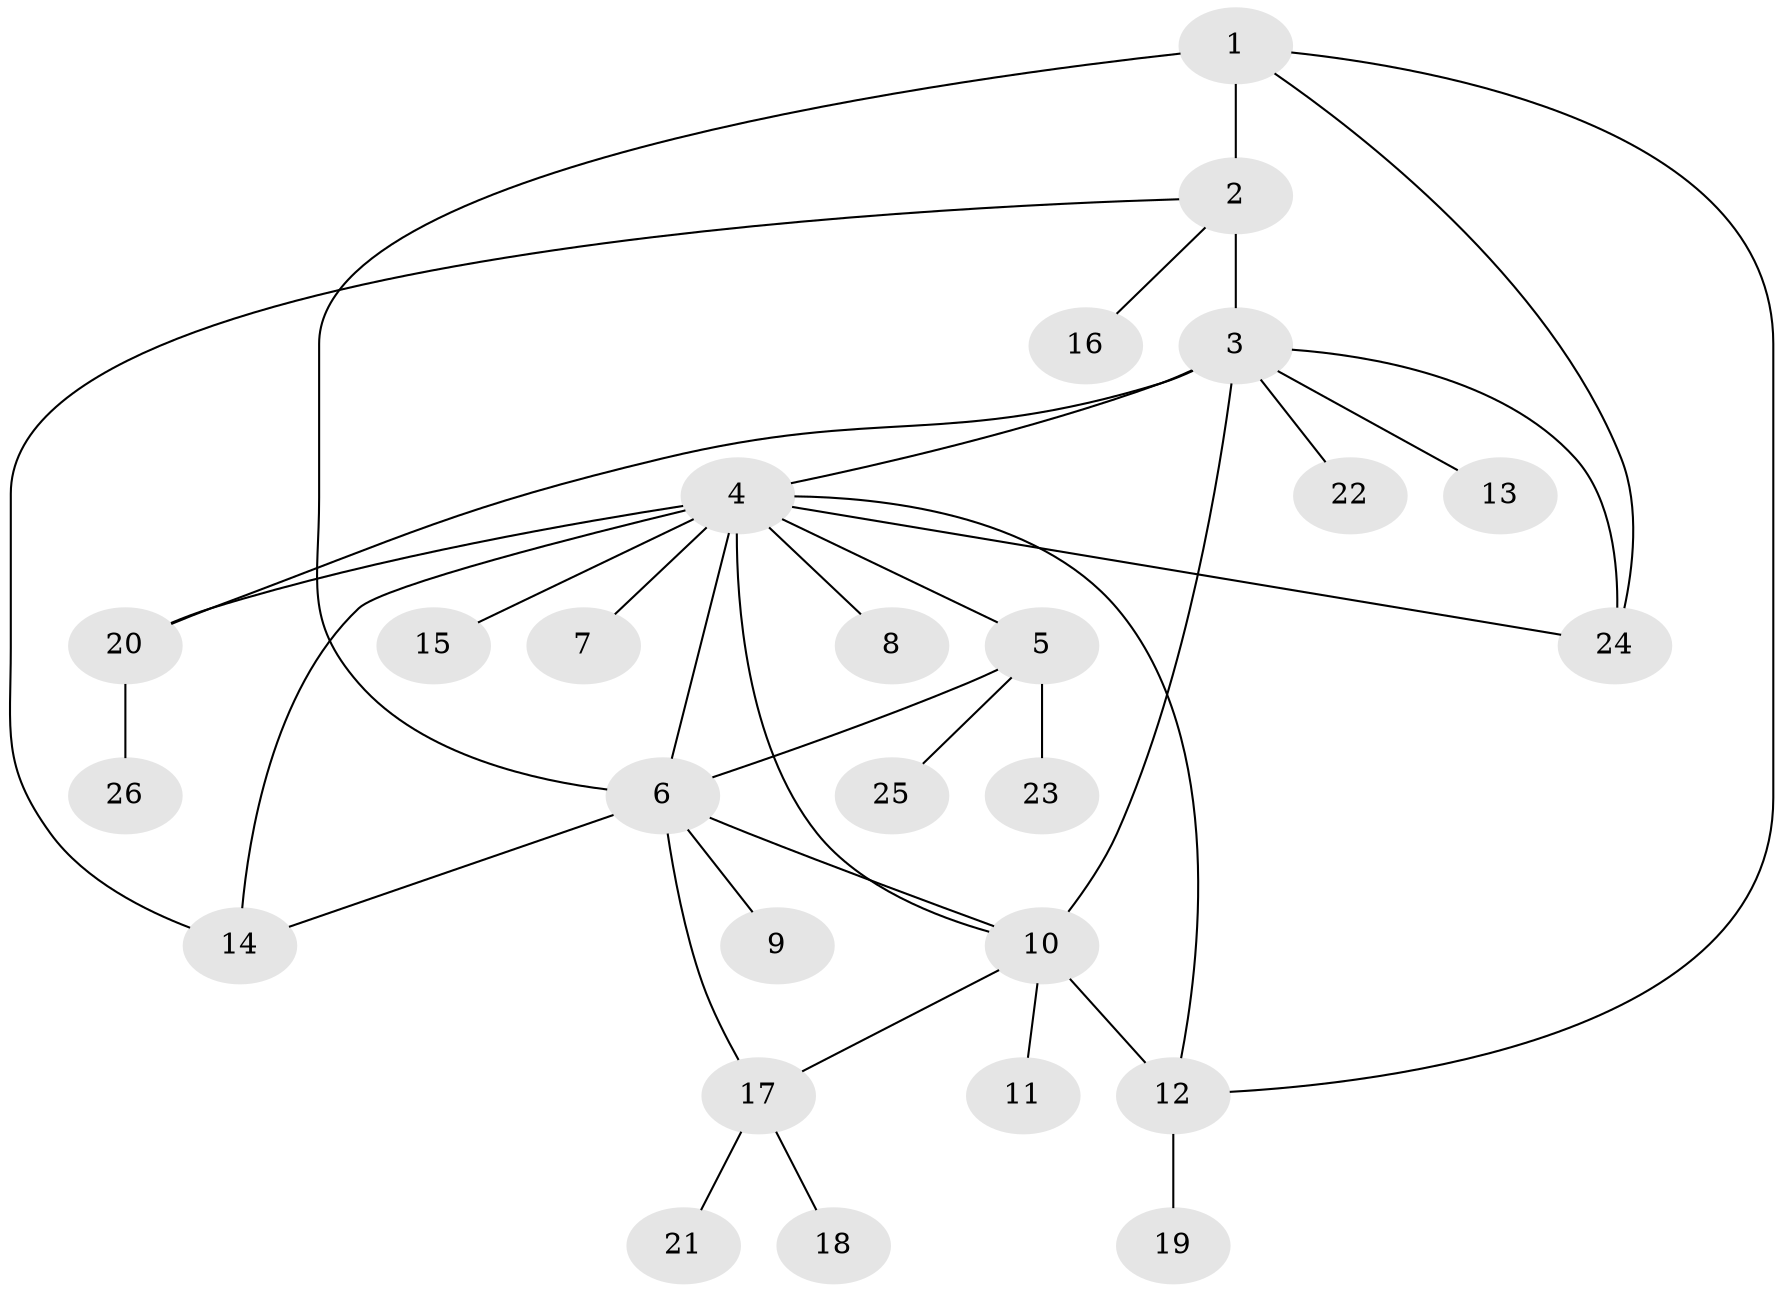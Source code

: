 // original degree distribution, {7: 0.019230769230769232, 3: 0.1346153846153846, 12: 0.019230769230769232, 15: 0.019230769230769232, 9: 0.019230769230769232, 2: 0.25, 1: 0.46153846153846156, 4: 0.038461538461538464, 5: 0.038461538461538464}
// Generated by graph-tools (version 1.1) at 2025/35/03/09/25 02:35:42]
// undirected, 26 vertices, 37 edges
graph export_dot {
graph [start="1"]
  node [color=gray90,style=filled];
  1;
  2;
  3;
  4;
  5;
  6;
  7;
  8;
  9;
  10;
  11;
  12;
  13;
  14;
  15;
  16;
  17;
  18;
  19;
  20;
  21;
  22;
  23;
  24;
  25;
  26;
  1 -- 2 [weight=3.0];
  1 -- 6 [weight=1.0];
  1 -- 12 [weight=1.0];
  1 -- 24 [weight=1.0];
  2 -- 3 [weight=2.0];
  2 -- 14 [weight=1.0];
  2 -- 16 [weight=1.0];
  3 -- 4 [weight=1.0];
  3 -- 10 [weight=4.0];
  3 -- 13 [weight=1.0];
  3 -- 20 [weight=1.0];
  3 -- 22 [weight=1.0];
  3 -- 24 [weight=1.0];
  4 -- 5 [weight=2.0];
  4 -- 6 [weight=1.0];
  4 -- 7 [weight=1.0];
  4 -- 8 [weight=1.0];
  4 -- 10 [weight=1.0];
  4 -- 12 [weight=1.0];
  4 -- 14 [weight=1.0];
  4 -- 15 [weight=3.0];
  4 -- 20 [weight=1.0];
  4 -- 24 [weight=1.0];
  5 -- 6 [weight=2.0];
  5 -- 23 [weight=1.0];
  5 -- 25 [weight=1.0];
  6 -- 9 [weight=1.0];
  6 -- 10 [weight=1.0];
  6 -- 14 [weight=1.0];
  6 -- 17 [weight=1.0];
  10 -- 11 [weight=1.0];
  10 -- 12 [weight=1.0];
  10 -- 17 [weight=1.0];
  12 -- 19 [weight=1.0];
  17 -- 18 [weight=1.0];
  17 -- 21 [weight=1.0];
  20 -- 26 [weight=1.0];
}
